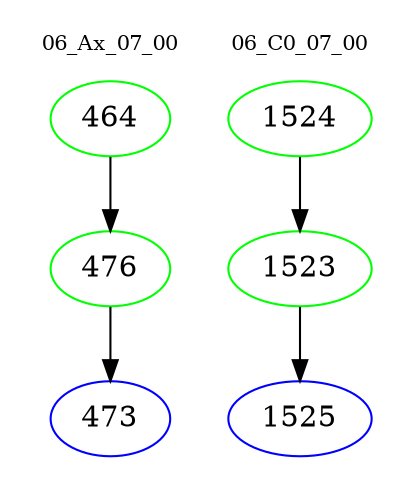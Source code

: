 digraph{
subgraph cluster_0 {
color = white
label = "06_Ax_07_00";
fontsize=10;
T0_464 [label="464", color="green"]
T0_464 -> T0_476 [color="black"]
T0_476 [label="476", color="green"]
T0_476 -> T0_473 [color="black"]
T0_473 [label="473", color="blue"]
}
subgraph cluster_1 {
color = white
label = "06_C0_07_00";
fontsize=10;
T1_1524 [label="1524", color="green"]
T1_1524 -> T1_1523 [color="black"]
T1_1523 [label="1523", color="green"]
T1_1523 -> T1_1525 [color="black"]
T1_1525 [label="1525", color="blue"]
}
}
